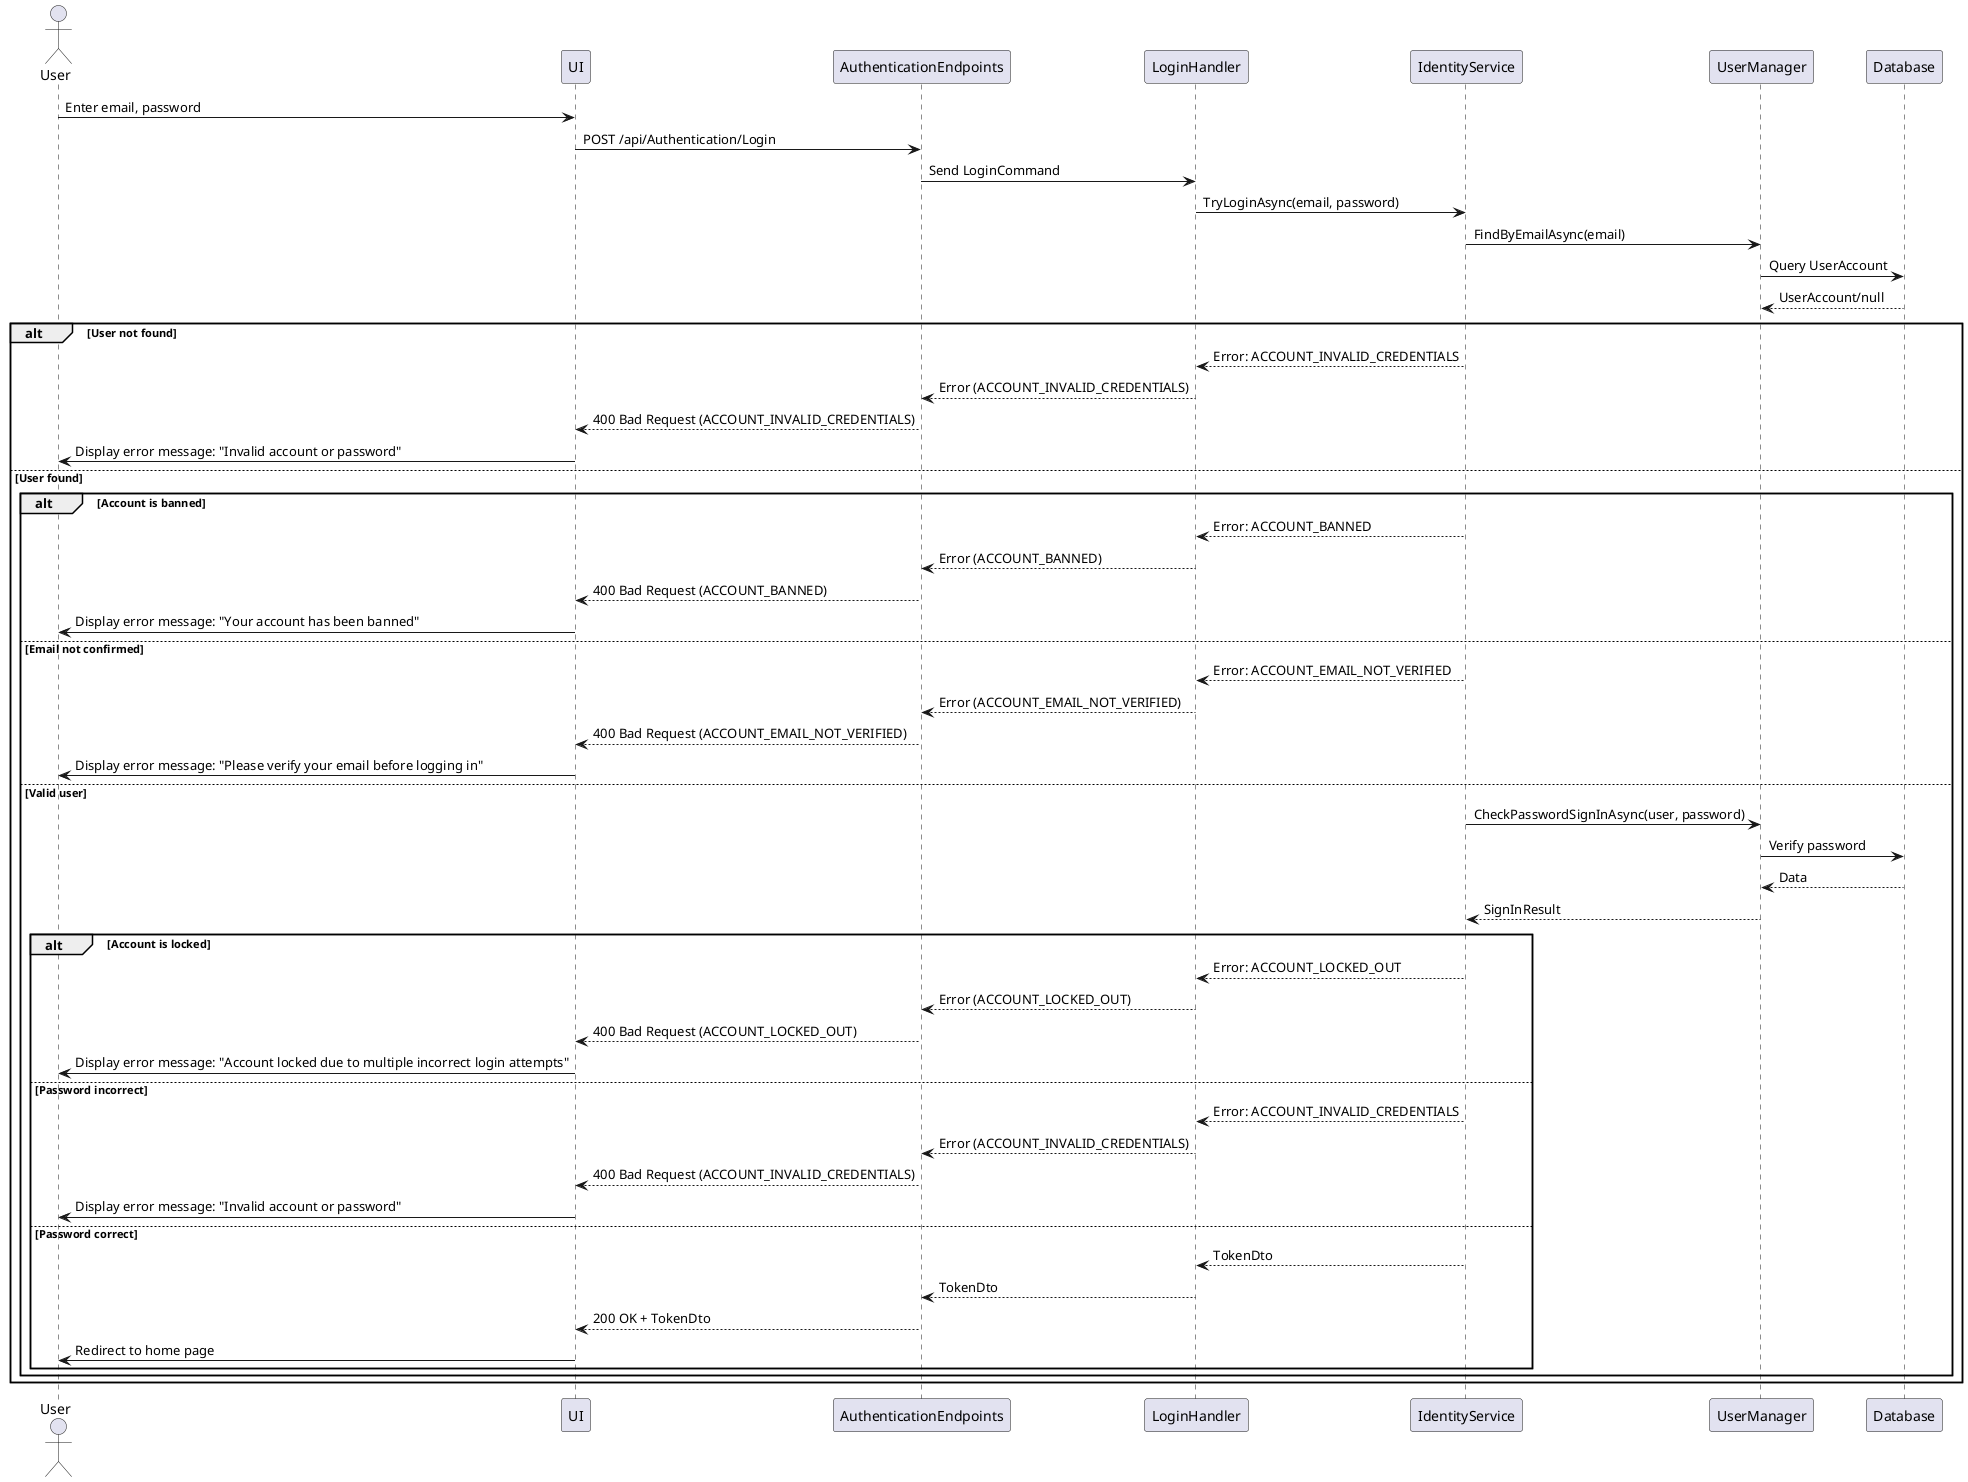 @startuml
actor User
participant UI
participant AuthenticationEndpoints
participant LoginHandler
participant IdentityService
participant UserManager
participant Database

User -> UI : Enter email, password
UI -> AuthenticationEndpoints : POST /api/Authentication/Login
AuthenticationEndpoints -> LoginHandler : Send LoginCommand
LoginHandler -> IdentityService : TryLoginAsync(email, password)
IdentityService -> UserManager : FindByEmailAsync(email)
UserManager -> Database : Query UserAccount
Database --> UserManager : UserAccount/null
alt User not found
    IdentityService --> LoginHandler : Error: ACCOUNT_INVALID_CREDENTIALS
    LoginHandler --> AuthenticationEndpoints : Error (ACCOUNT_INVALID_CREDENTIALS)
    AuthenticationEndpoints --> UI : 400 Bad Request (ACCOUNT_INVALID_CREDENTIALS)
    UI -> User : Display error message: "Invalid account or password"
else User found
    alt Account is banned
        IdentityService --> LoginHandler : Error: ACCOUNT_BANNED
        LoginHandler --> AuthenticationEndpoints : Error (ACCOUNT_BANNED)
        AuthenticationEndpoints --> UI : 400 Bad Request (ACCOUNT_BANNED)
        UI -> User : Display error message: "Your account has been banned"
    else Email not confirmed
        IdentityService --> LoginHandler : Error: ACCOUNT_EMAIL_NOT_VERIFIED
        LoginHandler --> AuthenticationEndpoints : Error (ACCOUNT_EMAIL_NOT_VERIFIED)
        AuthenticationEndpoints --> UI : 400 Bad Request (ACCOUNT_EMAIL_NOT_VERIFIED)
        UI -> User : Display error message: "Please verify your email before logging in"
    else Valid user
        IdentityService -> UserManager : CheckPasswordSignInAsync(user, password)
        UserManager -> Database : Verify password
        Database --> UserManager : Data
        UserManager --> IdentityService : SignInResult

        alt Account is locked
            IdentityService --> LoginHandler : Error: ACCOUNT_LOCKED_OUT
            LoginHandler --> AuthenticationEndpoints : Error (ACCOUNT_LOCKED_OUT)
            AuthenticationEndpoints --> UI : 400 Bad Request (ACCOUNT_LOCKED_OUT)
            UI -> User : Display error message: "Account locked due to multiple incorrect login attempts"
        else Password incorrect
            IdentityService --> LoginHandler : Error: ACCOUNT_INVALID_CREDENTIALS
            LoginHandler --> AuthenticationEndpoints : Error (ACCOUNT_INVALID_CREDENTIALS)
            AuthenticationEndpoints --> UI : 400 Bad Request (ACCOUNT_INVALID_CREDENTIALS)
            UI -> User : Display error message: "Invalid account or password"
        else Password correct
            IdentityService --> LoginHandler : TokenDto
            LoginHandler --> AuthenticationEndpoints : TokenDto
            AuthenticationEndpoints --> UI : 200 OK + TokenDto
            UI -> User : Redirect to home page
        end
    end
end
@enduml